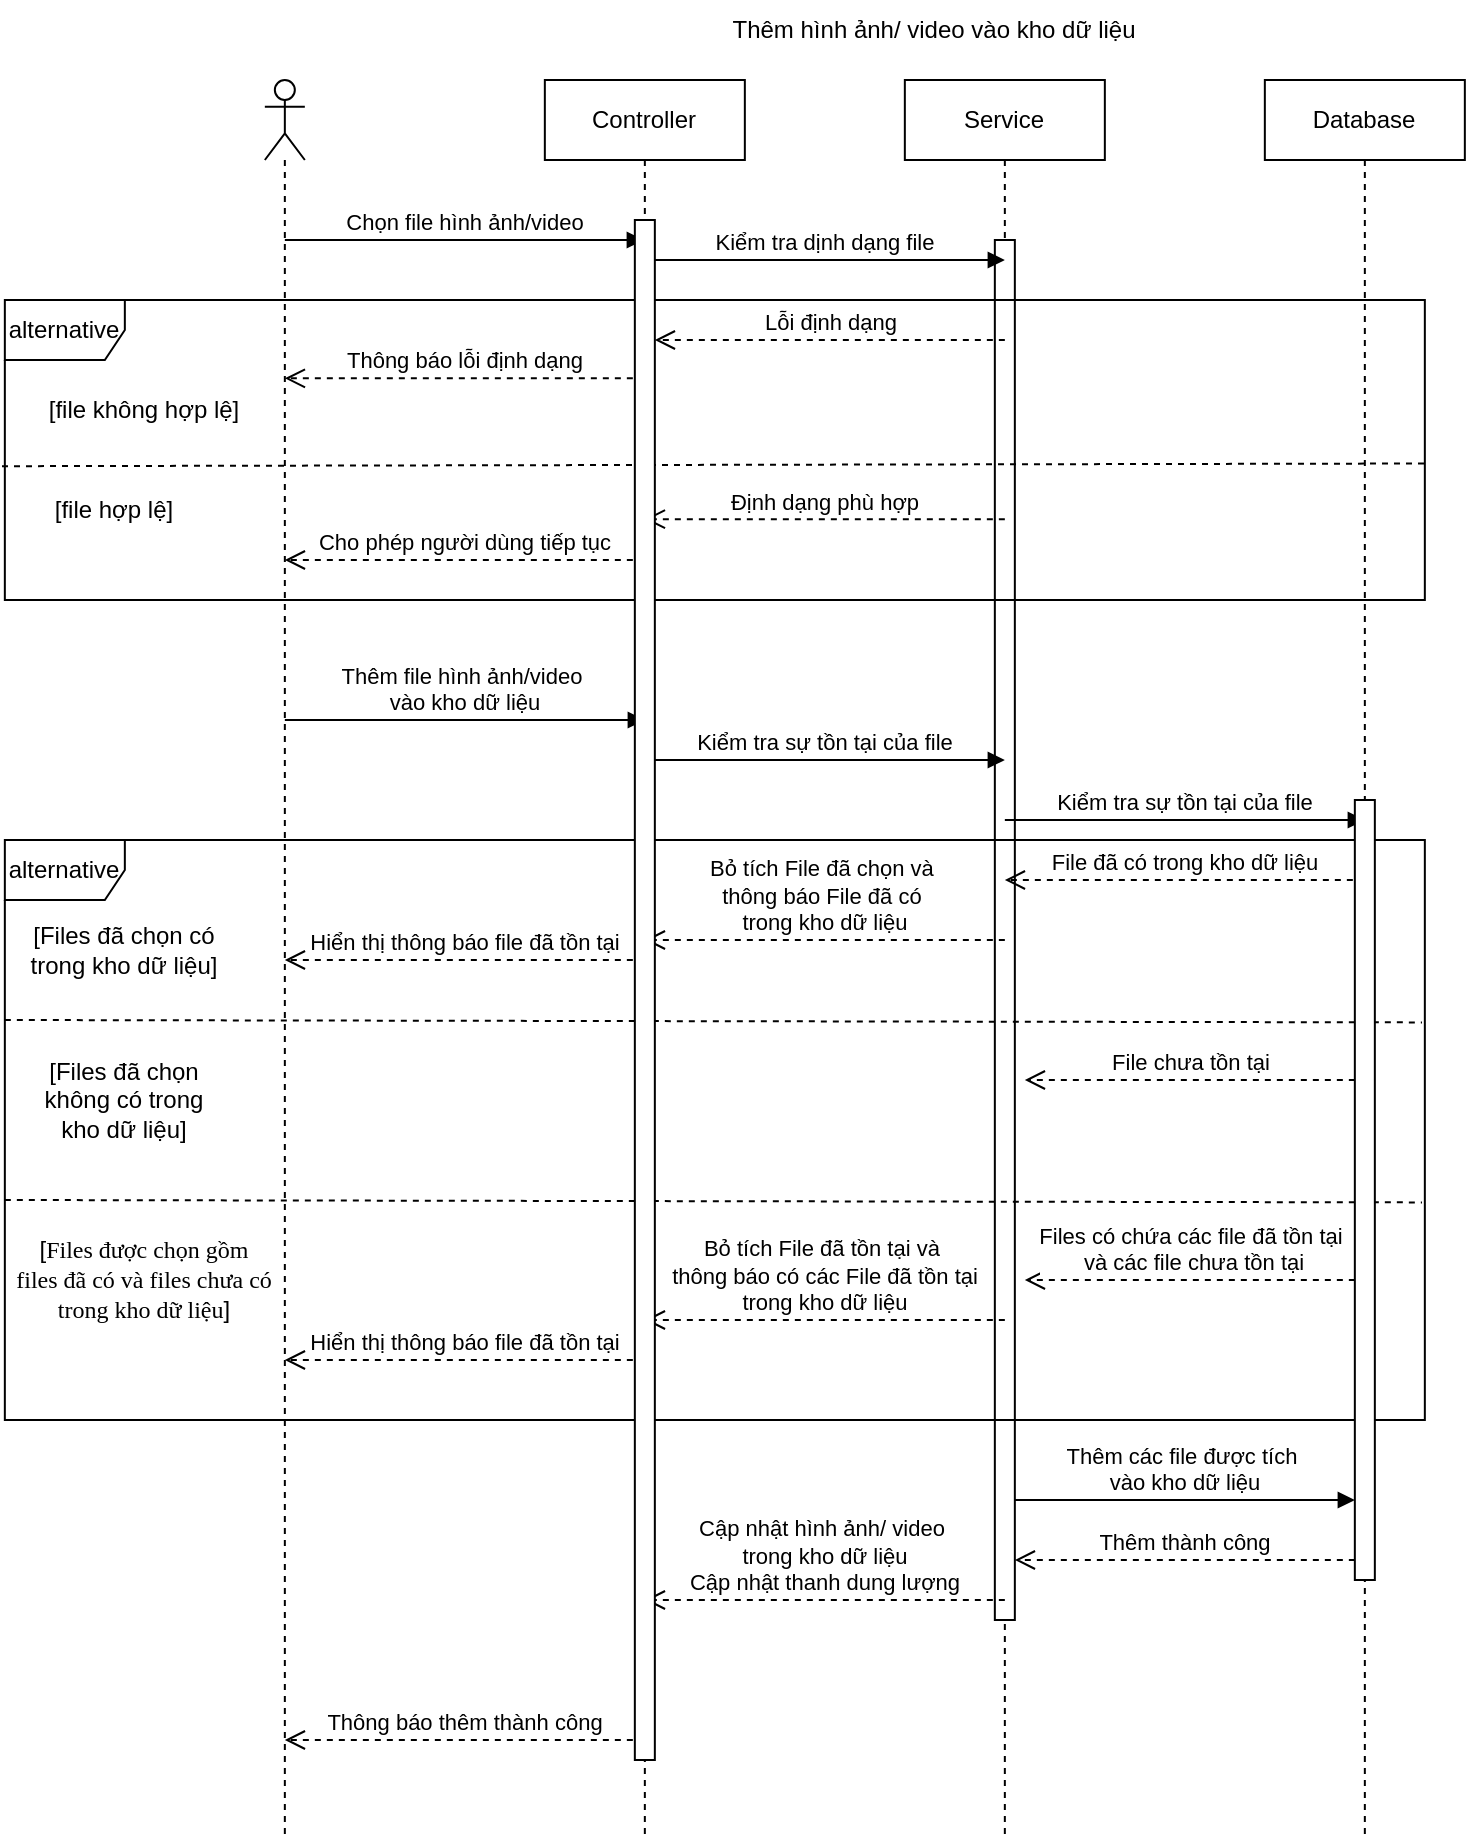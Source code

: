 <mxfile version="24.7.15">
  <diagram name="Page-1" id="2YBvvXClWsGukQMizWep">
    <mxGraphModel dx="2345" dy="965" grid="1" gridSize="10" guides="1" tooltips="1" connect="1" arrows="1" fold="1" page="1" pageScale="1" pageWidth="850" pageHeight="1100" math="0" shadow="0">
      <root>
        <mxCell id="0" />
        <mxCell id="1" parent="0" />
        <mxCell id="aM9ryv3xv72pqoxQDRHE-5" value="Service" style="shape=umlLifeline;perimeter=lifelinePerimeter;whiteSpace=wrap;html=1;container=0;dropTarget=0;collapsible=0;recursiveResize=0;outlineConnect=0;portConstraint=eastwest;newEdgeStyle={&quot;edgeStyle&quot;:&quot;elbowEdgeStyle&quot;,&quot;elbow&quot;:&quot;vertical&quot;,&quot;curved&quot;:0,&quot;rounded&quot;:0};" parent="1" vertex="1">
          <mxGeometry x="481.42" y="40" width="100" height="880" as="geometry" />
        </mxCell>
        <mxCell id="i3JW0LUrAftlPc-qNG6I-48" value="" style="html=1;points=[[0,0,0,0,5],[0,1,0,0,-5],[1,0,0,0,5],[1,1,0,0,-5]];perimeter=orthogonalPerimeter;outlineConnect=0;targetShapes=umlLifeline;portConstraint=eastwest;newEdgeStyle={&quot;curved&quot;:0,&quot;rounded&quot;:0};" vertex="1" parent="aM9ryv3xv72pqoxQDRHE-5">
          <mxGeometry x="45" y="80" width="10" height="690" as="geometry" />
        </mxCell>
        <mxCell id="aM9ryv3xv72pqoxQDRHE-1" value="Controller" style="shape=umlLifeline;perimeter=lifelinePerimeter;whiteSpace=wrap;html=1;container=0;dropTarget=0;collapsible=0;recursiveResize=0;outlineConnect=0;portConstraint=eastwest;newEdgeStyle={&quot;edgeStyle&quot;:&quot;elbowEdgeStyle&quot;,&quot;elbow&quot;:&quot;vertical&quot;,&quot;curved&quot;:0,&quot;rounded&quot;:0};" parent="1" vertex="1">
          <mxGeometry x="301.42" y="40" width="100" height="880" as="geometry" />
        </mxCell>
        <mxCell id="i3JW0LUrAftlPc-qNG6I-1" value="Thêm hình ảnh/ video vào kho dữ liệu" style="text;html=1;align=center;verticalAlign=middle;whiteSpace=wrap;rounded=0;" vertex="1" parent="1">
          <mxGeometry x="371.42" width="250" height="30" as="geometry" />
        </mxCell>
        <mxCell id="i3JW0LUrAftlPc-qNG6I-3" value="Database" style="shape=umlLifeline;perimeter=lifelinePerimeter;whiteSpace=wrap;html=1;container=0;dropTarget=0;collapsible=0;recursiveResize=0;outlineConnect=0;portConstraint=eastwest;newEdgeStyle={&quot;edgeStyle&quot;:&quot;elbowEdgeStyle&quot;,&quot;elbow&quot;:&quot;vertical&quot;,&quot;curved&quot;:0,&quot;rounded&quot;:0};" vertex="1" parent="1">
          <mxGeometry x="661.42" y="40" width="100" height="880" as="geometry" />
        </mxCell>
        <mxCell id="i3JW0LUrAftlPc-qNG6I-7" value="" style="shape=umlLifeline;perimeter=lifelinePerimeter;whiteSpace=wrap;html=1;container=1;dropTarget=0;collapsible=0;recursiveResize=0;outlineConnect=0;portConstraint=eastwest;newEdgeStyle={&quot;curved&quot;:0,&quot;rounded&quot;:0};participant=umlActor;" vertex="1" parent="1">
          <mxGeometry x="161.42" y="40" width="20" height="880" as="geometry" />
        </mxCell>
        <mxCell id="i3JW0LUrAftlPc-qNG6I-8" value="Chọn file hình ảnh/video" style="html=1;verticalAlign=bottom;endArrow=block;curved=0;rounded=0;" edge="1" parent="1" target="aM9ryv3xv72pqoxQDRHE-1">
          <mxGeometry width="80" relative="1" as="geometry">
            <mxPoint x="171.42" y="120" as="sourcePoint" />
            <mxPoint x="321.42" y="120" as="targetPoint" />
          </mxGeometry>
        </mxCell>
        <mxCell id="i3JW0LUrAftlPc-qNG6I-11" value="Kiểm tra dịnh dạng file" style="html=1;verticalAlign=bottom;endArrow=block;curved=0;rounded=0;" edge="1" parent="1">
          <mxGeometry width="80" relative="1" as="geometry">
            <mxPoint x="351.42" y="130" as="sourcePoint" />
            <mxPoint x="531.42" y="130" as="targetPoint" />
          </mxGeometry>
        </mxCell>
        <mxCell id="i3JW0LUrAftlPc-qNG6I-12" value="alternative" style="shape=umlFrame;whiteSpace=wrap;html=1;pointerEvents=0;" vertex="1" parent="1">
          <mxGeometry x="31.42" y="150" width="710" height="150" as="geometry" />
        </mxCell>
        <mxCell id="i3JW0LUrAftlPc-qNG6I-13" value="" style="endArrow=none;dashed=1;html=1;rounded=0;entryX=1.001;entryY=0.545;entryDx=0;entryDy=0;entryPerimeter=0;exitX=-0.002;exitY=0.554;exitDx=0;exitDy=0;exitPerimeter=0;" edge="1" parent="1" source="i3JW0LUrAftlPc-qNG6I-12" target="i3JW0LUrAftlPc-qNG6I-12">
          <mxGeometry width="50" height="50" relative="1" as="geometry">
            <mxPoint x="61.42" y="232" as="sourcePoint" />
            <mxPoint x="701.42" y="231" as="targetPoint" />
          </mxGeometry>
        </mxCell>
        <mxCell id="i3JW0LUrAftlPc-qNG6I-14" value="[file hợp lệ]" style="text;html=1;align=center;verticalAlign=middle;whiteSpace=wrap;rounded=0;" vertex="1" parent="1">
          <mxGeometry x="51.42" y="240" width="70" height="30" as="geometry" />
        </mxCell>
        <mxCell id="i3JW0LUrAftlPc-qNG6I-15" value="[file không hợp lệ]" style="text;html=1;align=center;verticalAlign=middle;whiteSpace=wrap;rounded=0;" vertex="1" parent="1">
          <mxGeometry x="51.42" y="190" width="100" height="30" as="geometry" />
        </mxCell>
        <mxCell id="i3JW0LUrAftlPc-qNG6I-16" value="Lỗi định dạng" style="html=1;verticalAlign=bottom;endArrow=open;dashed=1;endSize=8;curved=0;rounded=0;" edge="1" parent="1" target="i3JW0LUrAftlPc-qNG6I-47">
          <mxGeometry relative="1" as="geometry">
            <mxPoint x="531.42" y="170" as="sourcePoint" />
            <mxPoint x="361.42" y="170" as="targetPoint" />
          </mxGeometry>
        </mxCell>
        <mxCell id="i3JW0LUrAftlPc-qNG6I-17" value="Thông báo lỗi định dạng" style="html=1;verticalAlign=bottom;endArrow=open;dashed=1;endSize=8;curved=0;rounded=0;" edge="1" parent="1">
          <mxGeometry relative="1" as="geometry">
            <mxPoint x="351.42" y="189.17" as="sourcePoint" />
            <mxPoint x="171.42" y="189.17" as="targetPoint" />
          </mxGeometry>
        </mxCell>
        <mxCell id="i3JW0LUrAftlPc-qNG6I-19" value="Định dạng phù hợp" style="html=1;verticalAlign=bottom;endArrow=open;dashed=1;endSize=8;curved=0;rounded=0;" edge="1" parent="1">
          <mxGeometry relative="1" as="geometry">
            <mxPoint x="531.42" y="259.58" as="sourcePoint" />
            <mxPoint x="351.42" y="259.58" as="targetPoint" />
          </mxGeometry>
        </mxCell>
        <mxCell id="i3JW0LUrAftlPc-qNG6I-21" value="Thêm file hình ảnh/video&amp;nbsp;&lt;div&gt;vào kho dữ liệu&lt;/div&gt;" style="html=1;verticalAlign=bottom;endArrow=block;curved=0;rounded=0;" edge="1" parent="1">
          <mxGeometry width="80" relative="1" as="geometry">
            <mxPoint x="171.42" y="360" as="sourcePoint" />
            <mxPoint x="351.42" y="360" as="targetPoint" />
          </mxGeometry>
        </mxCell>
        <mxCell id="i3JW0LUrAftlPc-qNG6I-22" value="Kiểm tra sự tồn tại của file" style="html=1;verticalAlign=bottom;endArrow=block;curved=0;rounded=0;" edge="1" parent="1">
          <mxGeometry width="80" relative="1" as="geometry">
            <mxPoint x="351.42" y="380" as="sourcePoint" />
            <mxPoint x="531.42" y="380" as="targetPoint" />
          </mxGeometry>
        </mxCell>
        <mxCell id="i3JW0LUrAftlPc-qNG6I-23" value="alternative" style="shape=umlFrame;whiteSpace=wrap;html=1;pointerEvents=0;" vertex="1" parent="1">
          <mxGeometry x="31.42" y="420" width="710" height="290" as="geometry" />
        </mxCell>
        <mxCell id="i3JW0LUrAftlPc-qNG6I-24" value="" style="endArrow=none;dashed=1;html=1;rounded=0;exitX=-0.001;exitY=0.453;exitDx=0;exitDy=0;exitPerimeter=0;entryX=0.998;entryY=0.57;entryDx=0;entryDy=0;entryPerimeter=0;" edge="1" parent="1">
          <mxGeometry width="50" height="50" relative="1" as="geometry">
            <mxPoint x="31.42" y="510" as="sourcePoint" />
            <mxPoint x="740.0" y="511.2" as="targetPoint" />
          </mxGeometry>
        </mxCell>
        <mxCell id="i3JW0LUrAftlPc-qNG6I-25" value="Kiểm tra sự tồn tại của file" style="html=1;verticalAlign=bottom;endArrow=block;curved=0;rounded=0;" edge="1" parent="1">
          <mxGeometry width="80" relative="1" as="geometry">
            <mxPoint x="531.42" y="410" as="sourcePoint" />
            <mxPoint x="711.42" y="410" as="targetPoint" />
          </mxGeometry>
        </mxCell>
        <mxCell id="i3JW0LUrAftlPc-qNG6I-26" value="File đã có trong kho dữ liệu" style="html=1;verticalAlign=bottom;endArrow=open;dashed=1;endSize=8;curved=0;rounded=0;" edge="1" parent="1">
          <mxGeometry relative="1" as="geometry">
            <mxPoint x="711.42" y="440" as="sourcePoint" />
            <mxPoint x="531.42" y="440" as="targetPoint" />
          </mxGeometry>
        </mxCell>
        <mxCell id="i3JW0LUrAftlPc-qNG6I-27" value="Bỏ tích File đã chọn và&amp;nbsp;&lt;div&gt;thông báo File đã có&amp;nbsp;&lt;div&gt;trong kho dữ liệu&lt;/div&gt;&lt;/div&gt;" style="html=1;verticalAlign=bottom;endArrow=open;dashed=1;endSize=8;curved=0;rounded=0;" edge="1" parent="1">
          <mxGeometry relative="1" as="geometry">
            <mxPoint x="531.42" y="470" as="sourcePoint" />
            <mxPoint x="351.42" y="470" as="targetPoint" />
          </mxGeometry>
        </mxCell>
        <mxCell id="i3JW0LUrAftlPc-qNG6I-28" value="Hiển thị thông báo file đã tồn tại" style="html=1;verticalAlign=bottom;endArrow=open;dashed=1;endSize=8;curved=0;rounded=0;" edge="1" parent="1">
          <mxGeometry relative="1" as="geometry">
            <mxPoint x="351.42" y="480" as="sourcePoint" />
            <mxPoint x="171.42" y="480" as="targetPoint" />
          </mxGeometry>
        </mxCell>
        <mxCell id="i3JW0LUrAftlPc-qNG6I-29" value="[Files đã chọn có trong kho dữ liệu]" style="text;html=1;align=center;verticalAlign=middle;whiteSpace=wrap;rounded=0;" vertex="1" parent="1">
          <mxGeometry x="41.42" y="460" width="100" height="30" as="geometry" />
        </mxCell>
        <mxCell id="i3JW0LUrAftlPc-qNG6I-30" value="File chưa tồn tại" style="html=1;verticalAlign=bottom;endArrow=open;dashed=1;endSize=8;curved=0;rounded=0;" edge="1" parent="1" source="i3JW0LUrAftlPc-qNG6I-51">
          <mxGeometry relative="1" as="geometry">
            <mxPoint x="701.42" y="540" as="sourcePoint" />
            <mxPoint x="541.42" y="540" as="targetPoint" />
          </mxGeometry>
        </mxCell>
        <mxCell id="i3JW0LUrAftlPc-qNG6I-31" value="" style="endArrow=none;dashed=1;html=1;rounded=0;exitX=-0.001;exitY=0.453;exitDx=0;exitDy=0;exitPerimeter=0;entryX=0.998;entryY=0.57;entryDx=0;entryDy=0;entryPerimeter=0;" edge="1" parent="1">
          <mxGeometry width="50" height="50" relative="1" as="geometry">
            <mxPoint x="31.42" y="600" as="sourcePoint" />
            <mxPoint x="740.0" y="601.2" as="targetPoint" />
          </mxGeometry>
        </mxCell>
        <mxCell id="i3JW0LUrAftlPc-qNG6I-32" value="[Files đã chọn không có trong kho dữ liệu]" style="text;html=1;align=center;verticalAlign=middle;whiteSpace=wrap;rounded=0;" vertex="1" parent="1">
          <mxGeometry x="41.42" y="535" width="100" height="30" as="geometry" />
        </mxCell>
        <mxCell id="i3JW0LUrAftlPc-qNG6I-33" value="&lt;font style=&quot;font-size: 12px;&quot;&gt;[&lt;span style=&quot;line-height: 115%; font-family: &amp;quot;Times New Roman&amp;quot;, serif;&quot; lang=&quot;EN-US&quot;&gt;Files được chọn gồm files đã có và files chưa có&lt;br/&gt;trong kho dữ liệu&lt;/span&gt;]&lt;/font&gt;" style="text;html=1;align=center;verticalAlign=middle;whiteSpace=wrap;rounded=0;" vertex="1" parent="1">
          <mxGeometry x="36.42" y="610" width="130" height="60" as="geometry" />
        </mxCell>
        <mxCell id="i3JW0LUrAftlPc-qNG6I-34" value="Files có chứa các file đã tồn tại&lt;div&gt;&amp;nbsp;và các file chưa tồn tại&lt;/div&gt;" style="html=1;verticalAlign=bottom;endArrow=open;dashed=1;endSize=8;curved=0;rounded=0;" edge="1" parent="1" source="i3JW0LUrAftlPc-qNG6I-51">
          <mxGeometry relative="1" as="geometry">
            <mxPoint x="711.42" y="639.57" as="sourcePoint" />
            <mxPoint x="541.42" y="640" as="targetPoint" />
          </mxGeometry>
        </mxCell>
        <mxCell id="i3JW0LUrAftlPc-qNG6I-38" value="Bỏ tích File đã tồn tại và&amp;nbsp;&lt;div&gt;thông báo có các File đã tồn tại&lt;div&gt;trong kho dữ liệu&lt;/div&gt;&lt;/div&gt;" style="html=1;verticalAlign=bottom;endArrow=open;dashed=1;endSize=8;curved=0;rounded=0;" edge="1" parent="1">
          <mxGeometry relative="1" as="geometry">
            <mxPoint x="531.42" y="660" as="sourcePoint" />
            <mxPoint x="351.42" y="660" as="targetPoint" />
          </mxGeometry>
        </mxCell>
        <mxCell id="i3JW0LUrAftlPc-qNG6I-39" value="Hiển thị thông báo file đã tồn tại" style="html=1;verticalAlign=bottom;endArrow=open;dashed=1;endSize=8;curved=0;rounded=0;" edge="1" parent="1">
          <mxGeometry relative="1" as="geometry">
            <mxPoint x="351.42" y="680" as="sourcePoint" />
            <mxPoint x="171.42" y="680" as="targetPoint" />
          </mxGeometry>
        </mxCell>
        <mxCell id="i3JW0LUrAftlPc-qNG6I-42" value="Thêm thành công" style="html=1;verticalAlign=bottom;endArrow=open;dashed=1;endSize=8;curved=0;rounded=0;" edge="1" parent="1">
          <mxGeometry relative="1" as="geometry">
            <mxPoint x="706.42" y="780" as="sourcePoint" />
            <mxPoint x="536.42" y="780" as="targetPoint" />
          </mxGeometry>
        </mxCell>
        <mxCell id="i3JW0LUrAftlPc-qNG6I-43" value="Cập nhật hình ảnh/ video&amp;nbsp;&lt;div&gt;trong kho dữ liệu&lt;/div&gt;&lt;div&gt;Cập nhật thanh dung lượng&lt;/div&gt;" style="html=1;verticalAlign=bottom;endArrow=open;dashed=1;endSize=8;curved=0;rounded=0;" edge="1" parent="1">
          <mxGeometry relative="1" as="geometry">
            <mxPoint x="531.42" y="800" as="sourcePoint" />
            <mxPoint x="351.42" y="800" as="targetPoint" />
          </mxGeometry>
        </mxCell>
        <mxCell id="i3JW0LUrAftlPc-qNG6I-44" value="Thông báo thêm thành công" style="html=1;verticalAlign=bottom;endArrow=open;dashed=1;endSize=8;curved=0;rounded=0;" edge="1" parent="1">
          <mxGeometry relative="1" as="geometry">
            <mxPoint x="351.42" y="870" as="sourcePoint" />
            <mxPoint x="171.42" y="870" as="targetPoint" />
          </mxGeometry>
        </mxCell>
        <mxCell id="i3JW0LUrAftlPc-qNG6I-45" value="Cho phép người dùng tiếp tục" style="html=1;verticalAlign=bottom;endArrow=open;dashed=1;endSize=8;curved=0;rounded=0;" edge="1" parent="1">
          <mxGeometry relative="1" as="geometry">
            <mxPoint x="351.42" y="280" as="sourcePoint" />
            <mxPoint x="171.42" y="280" as="targetPoint" />
          </mxGeometry>
        </mxCell>
        <mxCell id="i3JW0LUrAftlPc-qNG6I-47" value="" style="html=1;points=[[0,0,0,0,5],[0,1,0,0,-5],[1,0,0,0,5],[1,1,0,0,-5]];perimeter=orthogonalPerimeter;outlineConnect=0;targetShapes=umlLifeline;portConstraint=eastwest;newEdgeStyle={&quot;curved&quot;:0,&quot;rounded&quot;:0};" vertex="1" parent="1">
          <mxGeometry x="346.42" y="110" width="10" height="770" as="geometry" />
        </mxCell>
        <mxCell id="i3JW0LUrAftlPc-qNG6I-51" value="" style="html=1;points=[[0,0,0,0,5],[0,1,0,0,-5],[1,0,0,0,5],[1,1,0,0,-5]];perimeter=orthogonalPerimeter;outlineConnect=0;targetShapes=umlLifeline;portConstraint=eastwest;newEdgeStyle={&quot;curved&quot;:0,&quot;rounded&quot;:0};" vertex="1" parent="1">
          <mxGeometry x="706.42" y="400" width="10" height="390" as="geometry" />
        </mxCell>
        <mxCell id="i3JW0LUrAftlPc-qNG6I-40" value="Thêm các file được tích&amp;nbsp;&lt;div&gt;vào kho dữ liệu&lt;/div&gt;" style="html=1;verticalAlign=bottom;endArrow=block;curved=0;rounded=0;" edge="1" parent="1" source="i3JW0LUrAftlPc-qNG6I-48">
          <mxGeometry width="80" relative="1" as="geometry">
            <mxPoint x="546.42" y="750" as="sourcePoint" />
            <mxPoint x="706.42" y="750" as="targetPoint" />
          </mxGeometry>
        </mxCell>
      </root>
    </mxGraphModel>
  </diagram>
</mxfile>
